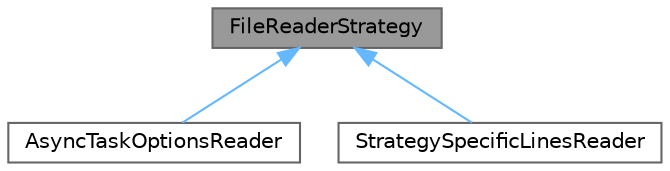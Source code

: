 digraph "FileReaderStrategy"
{
 // LATEX_PDF_SIZE
  bgcolor="transparent";
  edge [fontname=Helvetica,fontsize=10,labelfontname=Helvetica,labelfontsize=10];
  node [fontname=Helvetica,fontsize=10,shape=box,height=0.2,width=0.4];
  Node1 [id="Node000001",label="FileReaderStrategy",height=0.2,width=0.4,color="gray40", fillcolor="grey60", style="filled", fontcolor="black",tooltip=" "];
  Node1 -> Node2 [id="edge5_Node000001_Node000002",dir="back",color="steelblue1",style="solid",tooltip=" "];
  Node2 [id="Node000002",label="AsyncTaskOptionsReader",height=0.2,width=0.4,color="gray40", fillcolor="white", style="filled",URL="$class_async_1_1_async_task_options_reader.html",tooltip=" "];
  Node1 -> Node3 [id="edge6_Node000001_Node000003",dir="back",color="steelblue1",style="solid",tooltip=" "];
  Node3 [id="Node000003",label="StrategySpecificLinesReader",height=0.2,width=0.4,color="gray40", fillcolor="white", style="filled",URL="$class_file_reader_1_1_strategy_specific_lines_reader.html",tooltip=" "];
}

